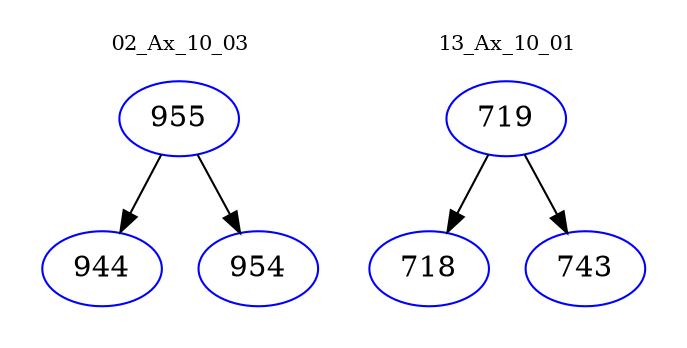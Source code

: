 digraph{
subgraph cluster_0 {
color = white
label = "02_Ax_10_03";
fontsize=10;
T0_955 [label="955", color="blue"]
T0_955 -> T0_944 [color="black"]
T0_944 [label="944", color="blue"]
T0_955 -> T0_954 [color="black"]
T0_954 [label="954", color="blue"]
}
subgraph cluster_1 {
color = white
label = "13_Ax_10_01";
fontsize=10;
T1_719 [label="719", color="blue"]
T1_719 -> T1_718 [color="black"]
T1_718 [label="718", color="blue"]
T1_719 -> T1_743 [color="black"]
T1_743 [label="743", color="blue"]
}
}
